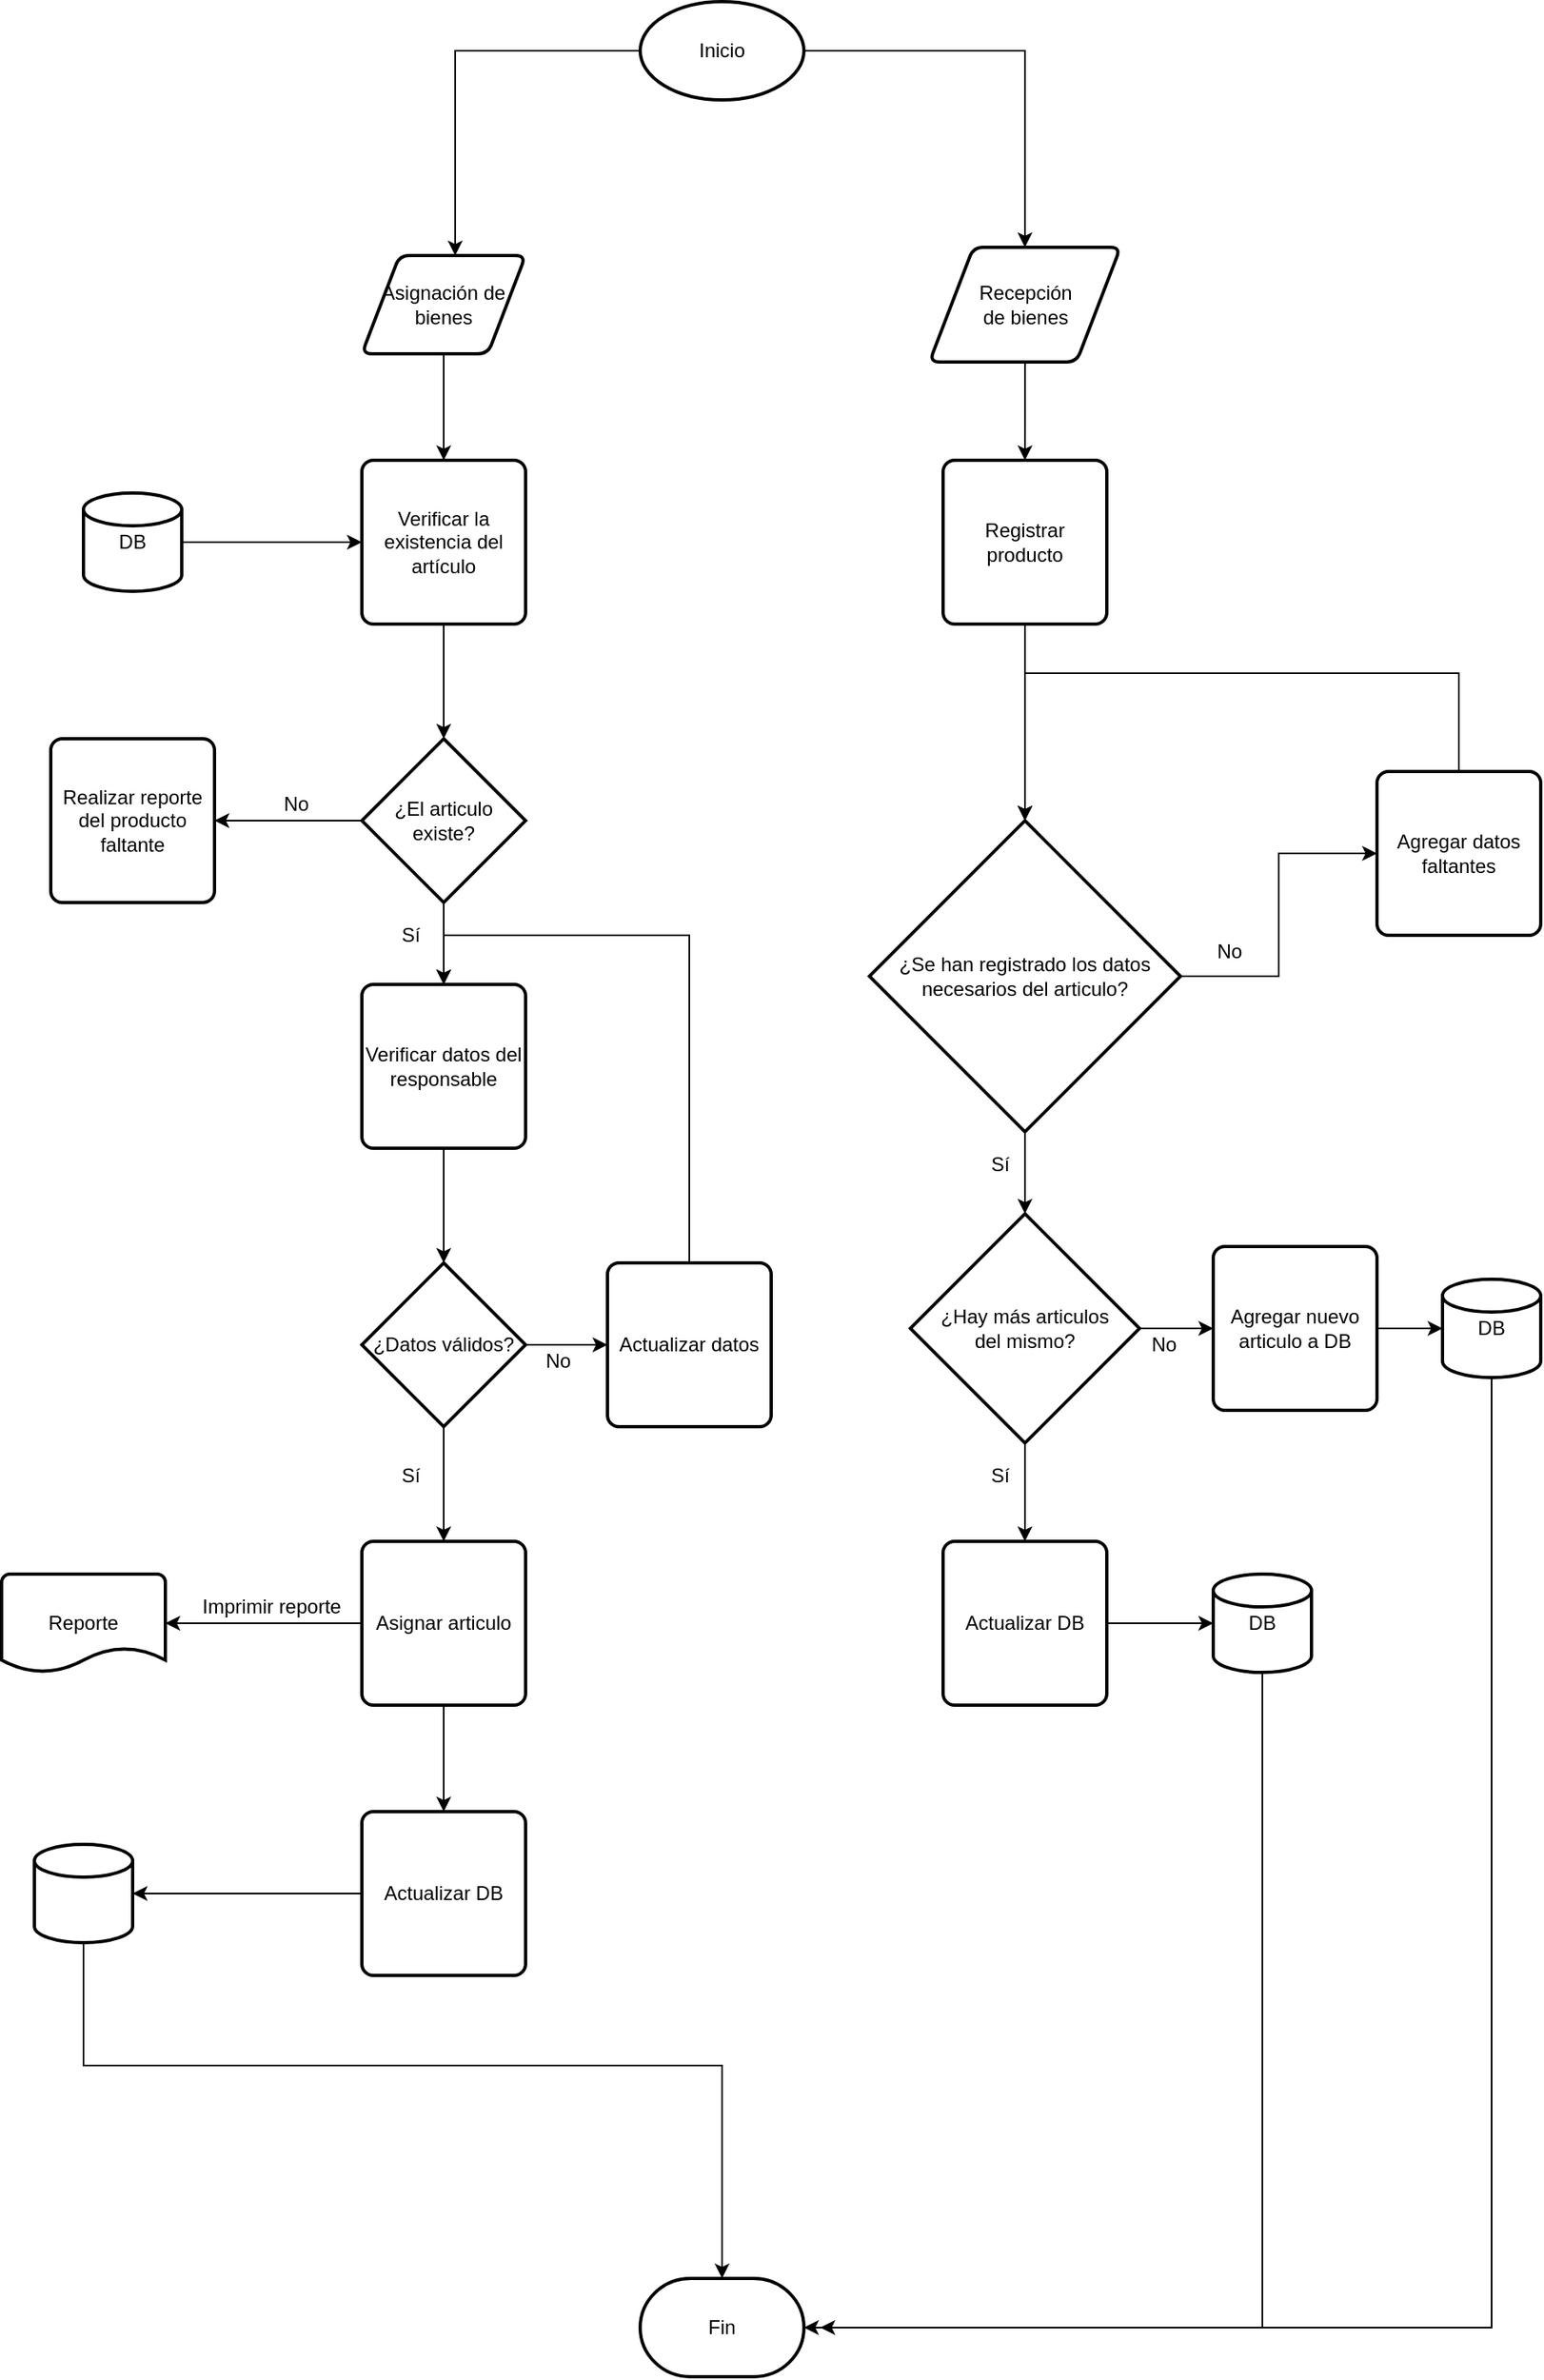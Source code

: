 <mxfile version="13.10.0" type="device"><diagram id="6a731a19-8d31-9384-78a2-239565b7b9f0" name="Page-1"><mxGraphModel dx="1422" dy="762" grid="1" gridSize="10" guides="1" tooltips="1" connect="1" arrows="1" fold="1" page="1" pageScale="1" pageWidth="1100" pageHeight="850" background="#ffffff" math="0" shadow="0"><root><mxCell id="0"/><mxCell id="1" parent="0"/><mxCell id="wSWT0WjL4k0YXOtgQkYC-59" style="edgeStyle=orthogonalEdgeStyle;rounded=0;orthogonalLoop=1;jettySize=auto;html=1;" edge="1" parent="1" source="wSWT0WjL4k0YXOtgQkYC-56" target="wSWT0WjL4k0YXOtgQkYC-58"><mxGeometry relative="1" as="geometry"/></mxCell><mxCell id="wSWT0WjL4k0YXOtgQkYC-56" value="Recepción &lt;br&gt;de bienes" style="shape=parallelogram;html=1;strokeWidth=2;perimeter=parallelogramPerimeter;whiteSpace=wrap;rounded=1;arcSize=12;size=0.23;" vertex="1" parent="1"><mxGeometry x="676.66" y="220" width="116.67" height="70" as="geometry"/></mxCell><mxCell id="wSWT0WjL4k0YXOtgQkYC-61" style="edgeStyle=orthogonalEdgeStyle;rounded=0;orthogonalLoop=1;jettySize=auto;html=1;entryX=0.5;entryY=0;entryDx=0;entryDy=0;entryPerimeter=0;" edge="1" parent="1" source="wSWT0WjL4k0YXOtgQkYC-58" target="wSWT0WjL4k0YXOtgQkYC-60"><mxGeometry relative="1" as="geometry"/></mxCell><mxCell id="wSWT0WjL4k0YXOtgQkYC-58" value="Registrar producto" style="rounded=1;whiteSpace=wrap;html=1;absoluteArcSize=1;arcSize=14;strokeWidth=2;" vertex="1" parent="1"><mxGeometry x="685" y="350" width="100" height="100" as="geometry"/></mxCell><mxCell id="wSWT0WjL4k0YXOtgQkYC-63" style="edgeStyle=orthogonalEdgeStyle;rounded=0;orthogonalLoop=1;jettySize=auto;html=1;entryX=0.5;entryY=0;entryDx=0;entryDy=0;entryPerimeter=0;" edge="1" parent="1" source="wSWT0WjL4k0YXOtgQkYC-60" target="wSWT0WjL4k0YXOtgQkYC-73"><mxGeometry relative="1" as="geometry"><mxPoint x="445" y="790" as="targetPoint"/></mxGeometry></mxCell><mxCell id="wSWT0WjL4k0YXOtgQkYC-66" style="edgeStyle=orthogonalEdgeStyle;rounded=0;orthogonalLoop=1;jettySize=auto;html=1;" edge="1" parent="1" source="wSWT0WjL4k0YXOtgQkYC-60" target="wSWT0WjL4k0YXOtgQkYC-65"><mxGeometry relative="1" as="geometry"/></mxCell><mxCell id="wSWT0WjL4k0YXOtgQkYC-60" value="¿Se han registrado los datos necesarios del articulo?" style="strokeWidth=2;html=1;shape=mxgraph.flowchart.decision;whiteSpace=wrap;" vertex="1" parent="1"><mxGeometry x="640" y="570" width="190" height="190" as="geometry"/></mxCell><mxCell id="wSWT0WjL4k0YXOtgQkYC-64" value="Sí" style="text;html=1;strokeColor=none;fillColor=none;align=center;verticalAlign=middle;whiteSpace=wrap;rounded=0;" vertex="1" parent="1"><mxGeometry x="700" y="770" width="40" height="20" as="geometry"/></mxCell><mxCell id="wSWT0WjL4k0YXOtgQkYC-68" style="edgeStyle=orthogonalEdgeStyle;rounded=0;orthogonalLoop=1;jettySize=auto;html=1;entryX=0.5;entryY=0;entryDx=0;entryDy=0;entryPerimeter=0;" edge="1" parent="1" source="wSWT0WjL4k0YXOtgQkYC-65" target="wSWT0WjL4k0YXOtgQkYC-60"><mxGeometry relative="1" as="geometry"><mxPoint x="450" y="530" as="targetPoint"/><Array as="points"><mxPoint x="1000" y="480"/><mxPoint x="735" y="480"/></Array></mxGeometry></mxCell><mxCell id="wSWT0WjL4k0YXOtgQkYC-65" value="Agregar datos faltantes" style="rounded=1;whiteSpace=wrap;html=1;absoluteArcSize=1;arcSize=14;strokeWidth=2;" vertex="1" parent="1"><mxGeometry x="950" y="540" width="100" height="100" as="geometry"/></mxCell><mxCell id="wSWT0WjL4k0YXOtgQkYC-67" value="No" style="text;html=1;strokeColor=none;fillColor=none;align=center;verticalAlign=middle;whiteSpace=wrap;rounded=0;" vertex="1" parent="1"><mxGeometry x="840" y="640" width="40" height="20" as="geometry"/></mxCell><mxCell id="wSWT0WjL4k0YXOtgQkYC-76" style="edgeStyle=orthogonalEdgeStyle;rounded=0;orthogonalLoop=1;jettySize=auto;html=1;" edge="1" parent="1" source="wSWT0WjL4k0YXOtgQkYC-73" target="wSWT0WjL4k0YXOtgQkYC-75"><mxGeometry relative="1" as="geometry"/></mxCell><mxCell id="wSWT0WjL4k0YXOtgQkYC-77" style="edgeStyle=orthogonalEdgeStyle;rounded=0;orthogonalLoop=1;jettySize=auto;html=1;entryX=0.5;entryY=0;entryDx=0;entryDy=0;" edge="1" parent="1" source="wSWT0WjL4k0YXOtgQkYC-73" target="wSWT0WjL4k0YXOtgQkYC-74"><mxGeometry relative="1" as="geometry"/></mxCell><mxCell id="wSWT0WjL4k0YXOtgQkYC-73" value="¿Hay más articulos &lt;br&gt;del mismo?" style="strokeWidth=2;html=1;shape=mxgraph.flowchart.decision;whiteSpace=wrap;" vertex="1" parent="1"><mxGeometry x="665" y="810" width="140" height="140" as="geometry"/></mxCell><mxCell id="wSWT0WjL4k0YXOtgQkYC-84" style="edgeStyle=orthogonalEdgeStyle;rounded=0;orthogonalLoop=1;jettySize=auto;html=1;entryX=0;entryY=0.5;entryDx=0;entryDy=0;entryPerimeter=0;" edge="1" parent="1" source="wSWT0WjL4k0YXOtgQkYC-74" target="wSWT0WjL4k0YXOtgQkYC-83"><mxGeometry relative="1" as="geometry"/></mxCell><mxCell id="wSWT0WjL4k0YXOtgQkYC-74" value="Actualizar DB" style="rounded=1;whiteSpace=wrap;html=1;absoluteArcSize=1;arcSize=14;strokeWidth=2;" vertex="1" parent="1"><mxGeometry x="684.99" y="1010" width="100" height="100" as="geometry"/></mxCell><mxCell id="wSWT0WjL4k0YXOtgQkYC-82" style="edgeStyle=orthogonalEdgeStyle;rounded=0;orthogonalLoop=1;jettySize=auto;html=1;entryX=0;entryY=0.5;entryDx=0;entryDy=0;entryPerimeter=0;" edge="1" parent="1" source="wSWT0WjL4k0YXOtgQkYC-75" target="wSWT0WjL4k0YXOtgQkYC-80"><mxGeometry relative="1" as="geometry"/></mxCell><mxCell id="wSWT0WjL4k0YXOtgQkYC-75" value="Agregar nuevo articulo a DB" style="rounded=1;whiteSpace=wrap;html=1;absoluteArcSize=1;arcSize=14;strokeWidth=2;" vertex="1" parent="1"><mxGeometry x="850" y="830" width="100" height="100" as="geometry"/></mxCell><mxCell id="wSWT0WjL4k0YXOtgQkYC-78" value="Sí" style="text;html=1;strokeColor=none;fillColor=none;align=center;verticalAlign=middle;whiteSpace=wrap;rounded=0;" vertex="1" parent="1"><mxGeometry x="700" y="960" width="40" height="20" as="geometry"/></mxCell><mxCell id="wSWT0WjL4k0YXOtgQkYC-79" value="No" style="text;html=1;strokeColor=none;fillColor=none;align=center;verticalAlign=middle;whiteSpace=wrap;rounded=0;" vertex="1" parent="1"><mxGeometry x="800" y="880" width="40" height="20" as="geometry"/></mxCell><mxCell id="wSWT0WjL4k0YXOtgQkYC-99" style="edgeStyle=orthogonalEdgeStyle;rounded=0;orthogonalLoop=1;jettySize=auto;html=1;" edge="1" parent="1" source="wSWT0WjL4k0YXOtgQkYC-80"><mxGeometry relative="1" as="geometry"><mxPoint x="610" y="1490" as="targetPoint"/><Array as="points"><mxPoint x="1020" y="1490"/></Array></mxGeometry></mxCell><mxCell id="wSWT0WjL4k0YXOtgQkYC-80" value="DB" style="strokeWidth=2;html=1;shape=mxgraph.flowchart.database;whiteSpace=wrap;" vertex="1" parent="1"><mxGeometry x="990" y="850" width="60" height="60" as="geometry"/></mxCell><mxCell id="wSWT0WjL4k0YXOtgQkYC-98" style="edgeStyle=orthogonalEdgeStyle;rounded=0;orthogonalLoop=1;jettySize=auto;html=1;entryX=1;entryY=0.5;entryDx=0;entryDy=0;entryPerimeter=0;" edge="1" parent="1" source="wSWT0WjL4k0YXOtgQkYC-83" target="wSWT0WjL4k0YXOtgQkYC-97"><mxGeometry relative="1" as="geometry"><mxPoint x="880" y="1480" as="targetPoint"/><Array as="points"><mxPoint x="880" y="1490"/></Array></mxGeometry></mxCell><mxCell id="wSWT0WjL4k0YXOtgQkYC-83" value="DB" style="strokeWidth=2;html=1;shape=mxgraph.flowchart.database;whiteSpace=wrap;" vertex="1" parent="1"><mxGeometry x="850" y="1030" width="60" height="60" as="geometry"/></mxCell><mxCell id="wSWT0WjL4k0YXOtgQkYC-95" style="edgeStyle=orthogonalEdgeStyle;rounded=0;orthogonalLoop=1;jettySize=auto;html=1;entryX=0.5;entryY=0;entryDx=0;entryDy=0;" edge="1" parent="1" source="wSWT0WjL4k0YXOtgQkYC-94" target="wSWT0WjL4k0YXOtgQkYC-56"><mxGeometry relative="1" as="geometry"><mxPoint x="490" y="190" as="targetPoint"/></mxGeometry></mxCell><mxCell id="wSWT0WjL4k0YXOtgQkYC-101" style="edgeStyle=orthogonalEdgeStyle;rounded=0;orthogonalLoop=1;jettySize=auto;html=1;entryX=0.57;entryY=0;entryDx=0;entryDy=0;entryPerimeter=0;" edge="1" parent="1" source="wSWT0WjL4k0YXOtgQkYC-94" target="wSWT0WjL4k0YXOtgQkYC-100"><mxGeometry relative="1" as="geometry"/></mxCell><mxCell id="wSWT0WjL4k0YXOtgQkYC-94" value="Inicio" style="strokeWidth=2;html=1;shape=mxgraph.flowchart.start_1;whiteSpace=wrap;" vertex="1" parent="1"><mxGeometry x="500" y="70" width="100" height="60" as="geometry"/></mxCell><mxCell id="wSWT0WjL4k0YXOtgQkYC-97" value="Fin" style="strokeWidth=2;html=1;shape=mxgraph.flowchart.terminator;whiteSpace=wrap;" vertex="1" parent="1"><mxGeometry x="500" y="1460" width="100" height="60" as="geometry"/></mxCell><mxCell id="wSWT0WjL4k0YXOtgQkYC-103" style="edgeStyle=orthogonalEdgeStyle;rounded=0;orthogonalLoop=1;jettySize=auto;html=1;entryX=0.5;entryY=0;entryDx=0;entryDy=0;" edge="1" parent="1" source="wSWT0WjL4k0YXOtgQkYC-100" target="wSWT0WjL4k0YXOtgQkYC-102"><mxGeometry relative="1" as="geometry"/></mxCell><mxCell id="wSWT0WjL4k0YXOtgQkYC-100" value="Asignación de bienes" style="shape=parallelogram;html=1;strokeWidth=2;perimeter=parallelogramPerimeter;whiteSpace=wrap;rounded=1;arcSize=12;size=0.23;" vertex="1" parent="1"><mxGeometry x="330" y="225" width="100" height="60" as="geometry"/></mxCell><mxCell id="wSWT0WjL4k0YXOtgQkYC-105" style="edgeStyle=orthogonalEdgeStyle;rounded=0;orthogonalLoop=1;jettySize=auto;html=1;entryX=0.5;entryY=0;entryDx=0;entryDy=0;entryPerimeter=0;" edge="1" parent="1" source="wSWT0WjL4k0YXOtgQkYC-102" target="wSWT0WjL4k0YXOtgQkYC-104"><mxGeometry relative="1" as="geometry"/></mxCell><mxCell id="wSWT0WjL4k0YXOtgQkYC-102" value="Verificar la existencia del artículo" style="rounded=1;whiteSpace=wrap;html=1;absoluteArcSize=1;arcSize=14;strokeWidth=2;" vertex="1" parent="1"><mxGeometry x="330" y="350" width="100" height="100" as="geometry"/></mxCell><mxCell id="wSWT0WjL4k0YXOtgQkYC-108" style="edgeStyle=orthogonalEdgeStyle;rounded=0;orthogonalLoop=1;jettySize=auto;html=1;" edge="1" parent="1" source="wSWT0WjL4k0YXOtgQkYC-104" target="wSWT0WjL4k0YXOtgQkYC-107"><mxGeometry relative="1" as="geometry"/></mxCell><mxCell id="wSWT0WjL4k0YXOtgQkYC-111" style="edgeStyle=orthogonalEdgeStyle;rounded=0;orthogonalLoop=1;jettySize=auto;html=1;" edge="1" parent="1" source="wSWT0WjL4k0YXOtgQkYC-104" target="wSWT0WjL4k0YXOtgQkYC-110"><mxGeometry relative="1" as="geometry"/></mxCell><mxCell id="wSWT0WjL4k0YXOtgQkYC-104" value="¿El articulo existe?" style="strokeWidth=2;html=1;shape=mxgraph.flowchart.decision;whiteSpace=wrap;" vertex="1" parent="1"><mxGeometry x="330" y="520" width="100" height="100" as="geometry"/></mxCell><mxCell id="wSWT0WjL4k0YXOtgQkYC-107" value="Realizar reporte del producto faltante" style="rounded=1;whiteSpace=wrap;html=1;absoluteArcSize=1;arcSize=14;strokeWidth=2;" vertex="1" parent="1"><mxGeometry x="140" y="520" width="100" height="100" as="geometry"/></mxCell><mxCell id="wSWT0WjL4k0YXOtgQkYC-109" value="No" style="text;html=1;strokeColor=none;fillColor=none;align=center;verticalAlign=middle;whiteSpace=wrap;rounded=0;" vertex="1" parent="1"><mxGeometry x="270" y="550" width="40" height="20" as="geometry"/></mxCell><mxCell id="wSWT0WjL4k0YXOtgQkYC-114" style="edgeStyle=orthogonalEdgeStyle;rounded=0;orthogonalLoop=1;jettySize=auto;html=1;entryX=0.5;entryY=0;entryDx=0;entryDy=0;entryPerimeter=0;" edge="1" parent="1" source="wSWT0WjL4k0YXOtgQkYC-110" target="wSWT0WjL4k0YXOtgQkYC-113"><mxGeometry relative="1" as="geometry"/></mxCell><mxCell id="wSWT0WjL4k0YXOtgQkYC-110" value="Verificar datos del responsable" style="rounded=1;whiteSpace=wrap;html=1;absoluteArcSize=1;arcSize=14;strokeWidth=2;" vertex="1" parent="1"><mxGeometry x="330" y="670" width="100" height="100" as="geometry"/></mxCell><mxCell id="wSWT0WjL4k0YXOtgQkYC-112" value="Sí" style="text;html=1;strokeColor=none;fillColor=none;align=center;verticalAlign=middle;whiteSpace=wrap;rounded=0;" vertex="1" parent="1"><mxGeometry x="340" y="630" width="40" height="20" as="geometry"/></mxCell><mxCell id="wSWT0WjL4k0YXOtgQkYC-116" style="edgeStyle=orthogonalEdgeStyle;rounded=0;orthogonalLoop=1;jettySize=auto;html=1;entryX=0.5;entryY=0;entryDx=0;entryDy=0;" edge="1" parent="1" source="wSWT0WjL4k0YXOtgQkYC-113" target="wSWT0WjL4k0YXOtgQkYC-115"><mxGeometry relative="1" as="geometry"/></mxCell><mxCell id="wSWT0WjL4k0YXOtgQkYC-125" style="edgeStyle=orthogonalEdgeStyle;rounded=0;orthogonalLoop=1;jettySize=auto;html=1;entryX=0;entryY=0.5;entryDx=0;entryDy=0;" edge="1" parent="1" source="wSWT0WjL4k0YXOtgQkYC-113" target="wSWT0WjL4k0YXOtgQkYC-124"><mxGeometry relative="1" as="geometry"/></mxCell><mxCell id="wSWT0WjL4k0YXOtgQkYC-113" value="¿Datos válidos?" style="strokeWidth=2;html=1;shape=mxgraph.flowchart.decision;whiteSpace=wrap;" vertex="1" parent="1"><mxGeometry x="330" y="840" width="100" height="100" as="geometry"/></mxCell><mxCell id="wSWT0WjL4k0YXOtgQkYC-119" style="edgeStyle=orthogonalEdgeStyle;rounded=0;orthogonalLoop=1;jettySize=auto;html=1;entryX=1;entryY=0.5;entryDx=0;entryDy=0;entryPerimeter=0;" edge="1" parent="1" source="wSWT0WjL4k0YXOtgQkYC-115" target="wSWT0WjL4k0YXOtgQkYC-118"><mxGeometry relative="1" as="geometry"/></mxCell><mxCell id="wSWT0WjL4k0YXOtgQkYC-129" style="edgeStyle=orthogonalEdgeStyle;rounded=0;orthogonalLoop=1;jettySize=auto;html=1;entryX=0.5;entryY=0;entryDx=0;entryDy=0;" edge="1" parent="1" source="wSWT0WjL4k0YXOtgQkYC-115" target="wSWT0WjL4k0YXOtgQkYC-128"><mxGeometry relative="1" as="geometry"/></mxCell><mxCell id="wSWT0WjL4k0YXOtgQkYC-115" value="Asignar articulo" style="rounded=1;whiteSpace=wrap;html=1;absoluteArcSize=1;arcSize=14;strokeWidth=2;" vertex="1" parent="1"><mxGeometry x="330" y="1010" width="100" height="100" as="geometry"/></mxCell><mxCell id="wSWT0WjL4k0YXOtgQkYC-117" value="Sí" style="text;html=1;strokeColor=none;fillColor=none;align=center;verticalAlign=middle;whiteSpace=wrap;rounded=0;" vertex="1" parent="1"><mxGeometry x="340" y="960" width="40" height="20" as="geometry"/></mxCell><mxCell id="wSWT0WjL4k0YXOtgQkYC-118" value="Reporte" style="strokeWidth=2;html=1;shape=mxgraph.flowchart.document2;whiteSpace=wrap;size=0.25;" vertex="1" parent="1"><mxGeometry x="110" y="1030" width="100" height="60" as="geometry"/></mxCell><mxCell id="wSWT0WjL4k0YXOtgQkYC-121" style="edgeStyle=orthogonalEdgeStyle;rounded=0;orthogonalLoop=1;jettySize=auto;html=1;entryX=0;entryY=0.5;entryDx=0;entryDy=0;" edge="1" parent="1" source="wSWT0WjL4k0YXOtgQkYC-120" target="wSWT0WjL4k0YXOtgQkYC-102"><mxGeometry relative="1" as="geometry"/></mxCell><mxCell id="wSWT0WjL4k0YXOtgQkYC-120" value="DB" style="strokeWidth=2;html=1;shape=mxgraph.flowchart.database;whiteSpace=wrap;" vertex="1" parent="1"><mxGeometry x="160" y="370" width="60" height="60" as="geometry"/></mxCell><mxCell id="wSWT0WjL4k0YXOtgQkYC-122" value="Imprimir reporte" style="text;html=1;strokeColor=none;fillColor=none;align=center;verticalAlign=middle;whiteSpace=wrap;rounded=0;" vertex="1" parent="1"><mxGeometry x="220" y="1040" width="110" height="20" as="geometry"/></mxCell><mxCell id="wSWT0WjL4k0YXOtgQkYC-126" style="edgeStyle=orthogonalEdgeStyle;rounded=0;orthogonalLoop=1;jettySize=auto;html=1;entryX=0.5;entryY=0;entryDx=0;entryDy=0;" edge="1" parent="1" source="wSWT0WjL4k0YXOtgQkYC-124" target="wSWT0WjL4k0YXOtgQkYC-110"><mxGeometry relative="1" as="geometry"><mxPoint x="380" y="660" as="targetPoint"/><Array as="points"><mxPoint x="530" y="640"/><mxPoint x="380" y="640"/></Array></mxGeometry></mxCell><mxCell id="wSWT0WjL4k0YXOtgQkYC-124" value="Actualizar datos" style="rounded=1;whiteSpace=wrap;html=1;absoluteArcSize=1;arcSize=14;strokeWidth=2;" vertex="1" parent="1"><mxGeometry x="480" y="840" width="100" height="100" as="geometry"/></mxCell><mxCell id="wSWT0WjL4k0YXOtgQkYC-127" value="No" style="text;html=1;strokeColor=none;fillColor=none;align=center;verticalAlign=middle;whiteSpace=wrap;rounded=0;" vertex="1" parent="1"><mxGeometry x="430" y="890" width="40" height="20" as="geometry"/></mxCell><mxCell id="wSWT0WjL4k0YXOtgQkYC-131" style="edgeStyle=orthogonalEdgeStyle;rounded=0;orthogonalLoop=1;jettySize=auto;html=1;entryX=1;entryY=0.5;entryDx=0;entryDy=0;entryPerimeter=0;" edge="1" parent="1" source="wSWT0WjL4k0YXOtgQkYC-128" target="wSWT0WjL4k0YXOtgQkYC-130"><mxGeometry relative="1" as="geometry"/></mxCell><mxCell id="wSWT0WjL4k0YXOtgQkYC-128" value="Actualizar DB" style="rounded=1;whiteSpace=wrap;html=1;absoluteArcSize=1;arcSize=14;strokeWidth=2;" vertex="1" parent="1"><mxGeometry x="330" y="1175" width="100" height="100" as="geometry"/></mxCell><mxCell id="wSWT0WjL4k0YXOtgQkYC-133" style="edgeStyle=orthogonalEdgeStyle;rounded=0;orthogonalLoop=1;jettySize=auto;html=1;" edge="1" parent="1" source="wSWT0WjL4k0YXOtgQkYC-130" target="wSWT0WjL4k0YXOtgQkYC-97"><mxGeometry relative="1" as="geometry"><Array as="points"><mxPoint x="160" y="1330"/><mxPoint x="550" y="1330"/></Array></mxGeometry></mxCell><mxCell id="wSWT0WjL4k0YXOtgQkYC-130" value="" style="strokeWidth=2;html=1;shape=mxgraph.flowchart.database;whiteSpace=wrap;" vertex="1" parent="1"><mxGeometry x="130" y="1195" width="60" height="60" as="geometry"/></mxCell></root></mxGraphModel></diagram></mxfile>